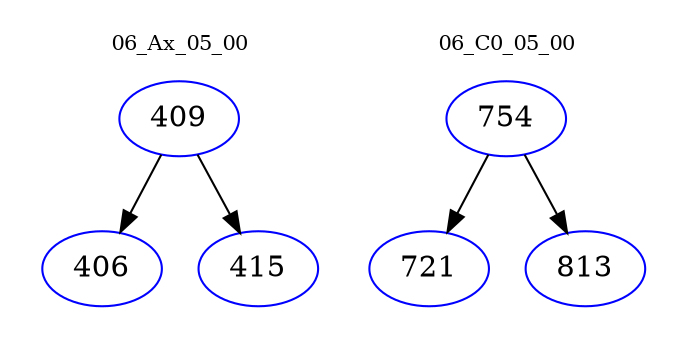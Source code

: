 digraph{
subgraph cluster_0 {
color = white
label = "06_Ax_05_00";
fontsize=10;
T0_409 [label="409", color="blue"]
T0_409 -> T0_406 [color="black"]
T0_406 [label="406", color="blue"]
T0_409 -> T0_415 [color="black"]
T0_415 [label="415", color="blue"]
}
subgraph cluster_1 {
color = white
label = "06_C0_05_00";
fontsize=10;
T1_754 [label="754", color="blue"]
T1_754 -> T1_721 [color="black"]
T1_721 [label="721", color="blue"]
T1_754 -> T1_813 [color="black"]
T1_813 [label="813", color="blue"]
}
}
